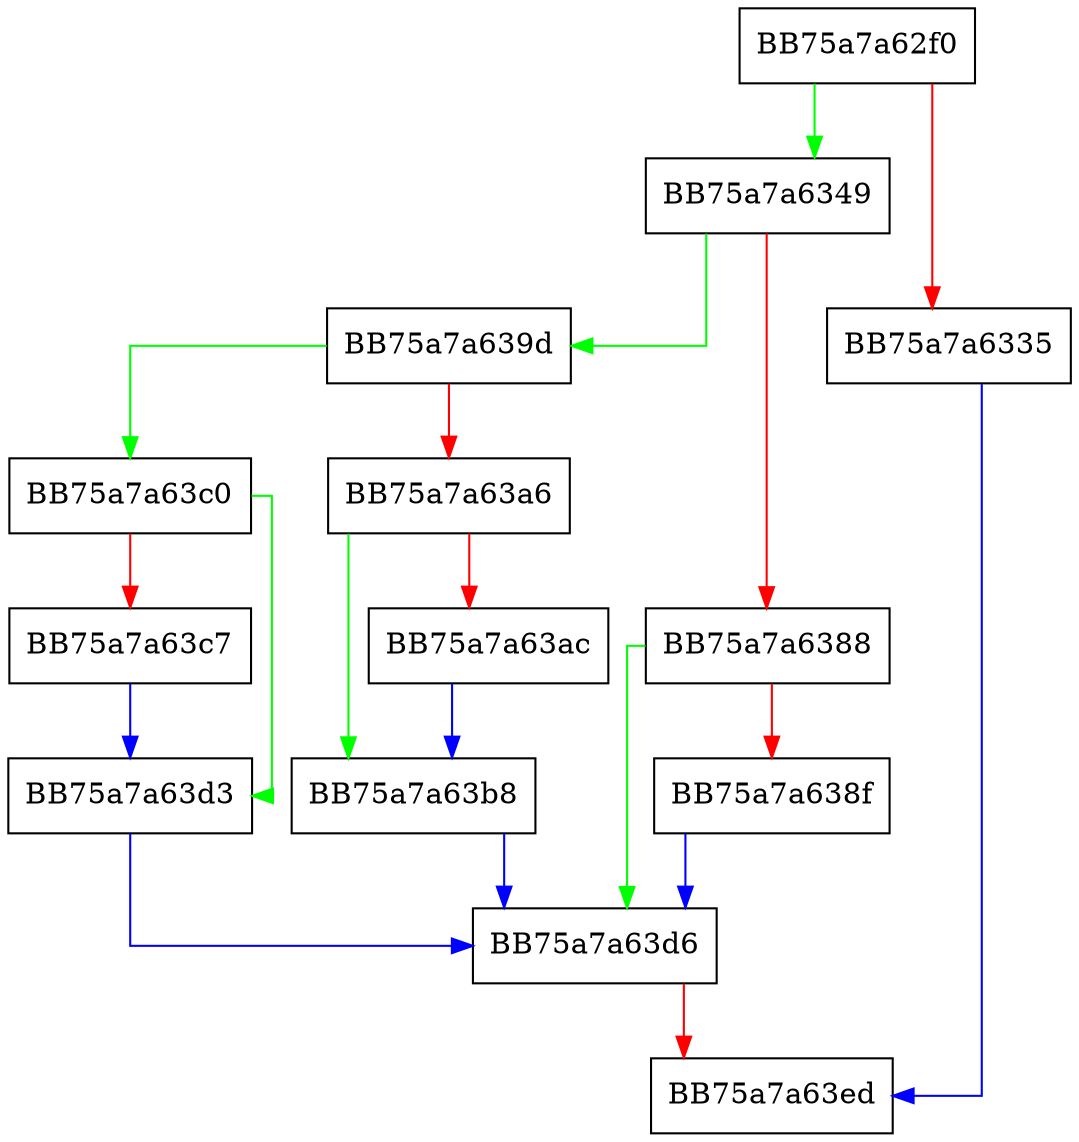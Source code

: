 digraph __acrt_GetModuleFileNameA {
  node [shape="box"];
  graph [splines=ortho];
  BB75a7a62f0 -> BB75a7a6349 [color="green"];
  BB75a7a62f0 -> BB75a7a6335 [color="red"];
  BB75a7a6335 -> BB75a7a63ed [color="blue"];
  BB75a7a6349 -> BB75a7a639d [color="green"];
  BB75a7a6349 -> BB75a7a6388 [color="red"];
  BB75a7a6388 -> BB75a7a63d6 [color="green"];
  BB75a7a6388 -> BB75a7a638f [color="red"];
  BB75a7a638f -> BB75a7a63d6 [color="blue"];
  BB75a7a639d -> BB75a7a63c0 [color="green"];
  BB75a7a639d -> BB75a7a63a6 [color="red"];
  BB75a7a63a6 -> BB75a7a63b8 [color="green"];
  BB75a7a63a6 -> BB75a7a63ac [color="red"];
  BB75a7a63ac -> BB75a7a63b8 [color="blue"];
  BB75a7a63b8 -> BB75a7a63d6 [color="blue"];
  BB75a7a63c0 -> BB75a7a63d3 [color="green"];
  BB75a7a63c0 -> BB75a7a63c7 [color="red"];
  BB75a7a63c7 -> BB75a7a63d3 [color="blue"];
  BB75a7a63d3 -> BB75a7a63d6 [color="blue"];
  BB75a7a63d6 -> BB75a7a63ed [color="red"];
}